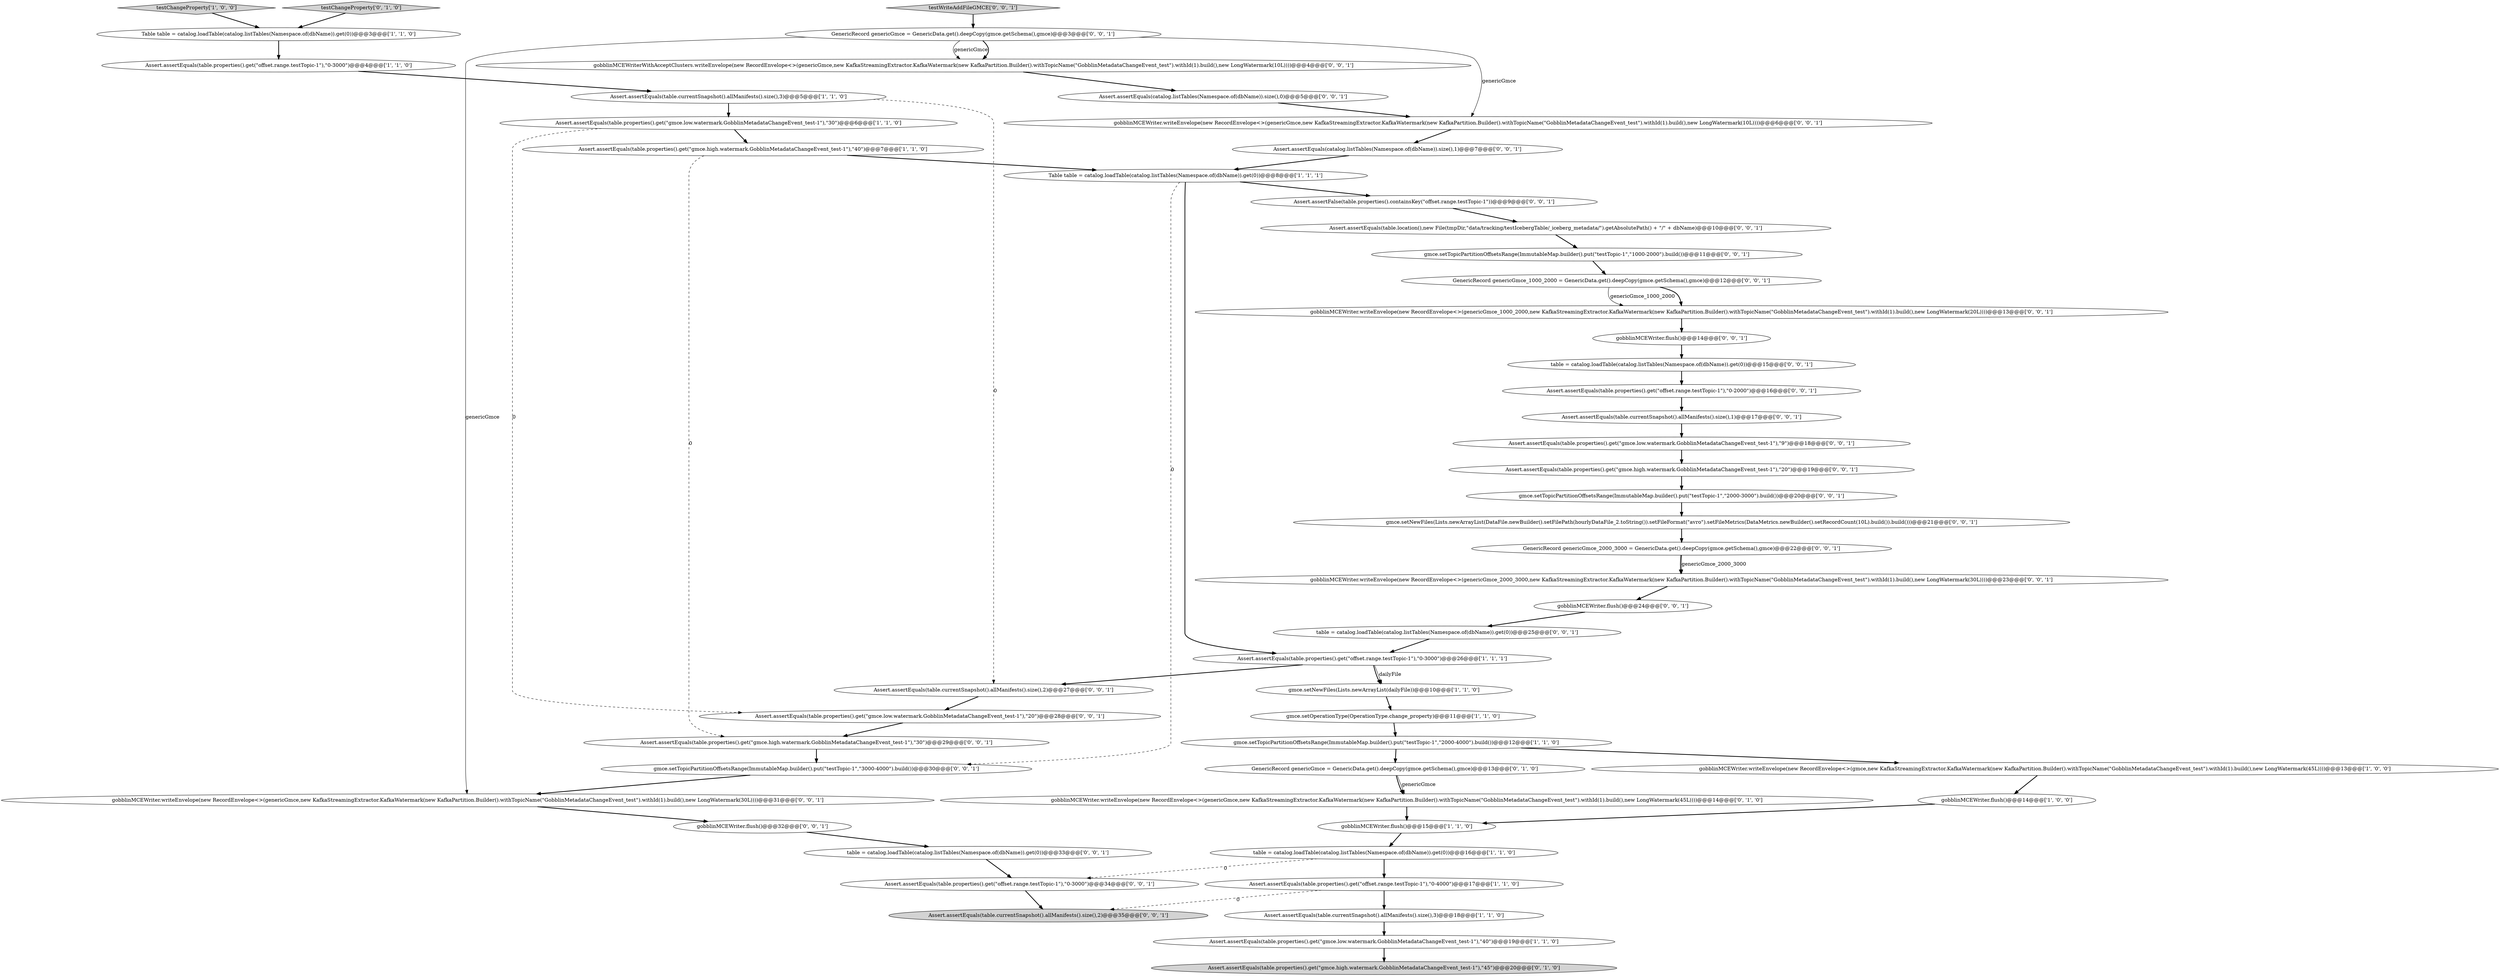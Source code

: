 digraph {
45 [style = filled, label = "GenericRecord genericGmce_2000_3000 = GenericData.get().deepCopy(gmce.getSchema(),gmce)@@@22@@@['0', '0', '1']", fillcolor = white, shape = ellipse image = "AAA0AAABBB3BBB"];
47 [style = filled, label = "testWriteAddFileGMCE['0', '0', '1']", fillcolor = lightgray, shape = diamond image = "AAA0AAABBB3BBB"];
32 [style = filled, label = "Assert.assertEquals(table.properties().get(\"gmce.low.watermark.GobblinMetadataChangeEvent_test-1\"),\"9\")@@@18@@@['0', '0', '1']", fillcolor = white, shape = ellipse image = "AAA0AAABBB3BBB"];
30 [style = filled, label = "gmce.setTopicPartitionOffsetsRange(ImmutableMap.builder().put(\"testTopic-1\",\"3000-4000\").build())@@@30@@@['0', '0', '1']", fillcolor = white, shape = ellipse image = "AAA0AAABBB3BBB"];
13 [style = filled, label = "Assert.assertEquals(table.currentSnapshot().allManifests().size(),3)@@@18@@@['1', '1', '0']", fillcolor = white, shape = ellipse image = "AAA0AAABBB1BBB"];
41 [style = filled, label = "gobblinMCEWriter.writeEnvelope(new RecordEnvelope<>(genericGmce,new KafkaStreamingExtractor.KafkaWatermark(new KafkaPartition.Builder().withTopicName(\"GobblinMetadataChangeEvent_test\").withId(1).build(),new LongWatermark(30L))))@@@31@@@['0', '0', '1']", fillcolor = white, shape = ellipse image = "AAA0AAABBB3BBB"];
4 [style = filled, label = "testChangeProperty['1', '0', '0']", fillcolor = lightgray, shape = diamond image = "AAA0AAABBB1BBB"];
9 [style = filled, label = "Assert.assertEquals(table.properties().get(\"gmce.low.watermark.GobblinMetadataChangeEvent_test-1\"),\"40\")@@@19@@@['1', '1', '0']", fillcolor = white, shape = ellipse image = "AAA0AAABBB1BBB"];
7 [style = filled, label = "table = catalog.loadTable(catalog.listTables(Namespace.of(dbName)).get(0))@@@16@@@['1', '1', '0']", fillcolor = white, shape = ellipse image = "AAA0AAABBB1BBB"];
19 [style = filled, label = "gobblinMCEWriter.writeEnvelope(new RecordEnvelope<>(genericGmce,new KafkaStreamingExtractor.KafkaWatermark(new KafkaPartition.Builder().withTopicName(\"GobblinMetadataChangeEvent_test\").withId(1).build(),new LongWatermark(45L))))@@@14@@@['0', '1', '0']", fillcolor = white, shape = ellipse image = "AAA1AAABBB2BBB"];
0 [style = filled, label = "Table table = catalog.loadTable(catalog.listTables(Namespace.of(dbName)).get(0))@@@8@@@['1', '1', '1']", fillcolor = white, shape = ellipse image = "AAA0AAABBB1BBB"];
24 [style = filled, label = "Assert.assertEquals(table.properties().get(\"offset.range.testTopic-1\"),\"0-3000\")@@@34@@@['0', '0', '1']", fillcolor = white, shape = ellipse image = "AAA0AAABBB3BBB"];
52 [style = filled, label = "table = catalog.loadTable(catalog.listTables(Namespace.of(dbName)).get(0))@@@15@@@['0', '0', '1']", fillcolor = white, shape = ellipse image = "AAA0AAABBB3BBB"];
15 [style = filled, label = "Assert.assertEquals(table.properties().get(\"offset.range.testTopic-1\"),\"0-3000\")@@@4@@@['1', '1', '0']", fillcolor = white, shape = ellipse image = "AAA0AAABBB1BBB"];
14 [style = filled, label = "gobblinMCEWriter.writeEnvelope(new RecordEnvelope<>(gmce,new KafkaStreamingExtractor.KafkaWatermark(new KafkaPartition.Builder().withTopicName(\"GobblinMetadataChangeEvent_test\").withId(1).build(),new LongWatermark(45L))))@@@13@@@['1', '0', '0']", fillcolor = white, shape = ellipse image = "AAA0AAABBB1BBB"];
27 [style = filled, label = "Assert.assertFalse(table.properties().containsKey(\"offset.range.testTopic-1\"))@@@9@@@['0', '0', '1']", fillcolor = white, shape = ellipse image = "AAA0AAABBB3BBB"];
29 [style = filled, label = "gmce.setNewFiles(Lists.newArrayList(DataFile.newBuilder().setFilePath(hourlyDataFile_2.toString()).setFileFormat(\"avro\").setFileMetrics(DataMetrics.newBuilder().setRecordCount(10L).build()).build()))@@@21@@@['0', '0', '1']", fillcolor = white, shape = ellipse image = "AAA0AAABBB3BBB"];
50 [style = filled, label = "gobblinMCEWriter.writeEnvelope(new RecordEnvelope<>(genericGmce_1000_2000,new KafkaStreamingExtractor.KafkaWatermark(new KafkaPartition.Builder().withTopicName(\"GobblinMetadataChangeEvent_test\").withId(1).build(),new LongWatermark(20L))))@@@13@@@['0', '0', '1']", fillcolor = white, shape = ellipse image = "AAA0AAABBB3BBB"];
11 [style = filled, label = "gobblinMCEWriter.flush()@@@15@@@['1', '1', '0']", fillcolor = white, shape = ellipse image = "AAA0AAABBB1BBB"];
26 [style = filled, label = "gobblinMCEWriter.writeEnvelope(new RecordEnvelope<>(genericGmce_2000_3000,new KafkaStreamingExtractor.KafkaWatermark(new KafkaPartition.Builder().withTopicName(\"GobblinMetadataChangeEvent_test\").withId(1).build(),new LongWatermark(30L))))@@@23@@@['0', '0', '1']", fillcolor = white, shape = ellipse image = "AAA0AAABBB3BBB"];
1 [style = filled, label = "Assert.assertEquals(table.properties().get(\"offset.range.testTopic-1\"),\"0-3000\")@@@26@@@['1', '1', '1']", fillcolor = white, shape = ellipse image = "AAA0AAABBB1BBB"];
17 [style = filled, label = "gmce.setTopicPartitionOffsetsRange(ImmutableMap.builder().put(\"testTopic-1\",\"2000-4000\").build())@@@12@@@['1', '1', '0']", fillcolor = white, shape = ellipse image = "AAA0AAABBB1BBB"];
12 [style = filled, label = "gmce.setNewFiles(Lists.newArrayList(dailyFile))@@@10@@@['1', '1', '0']", fillcolor = white, shape = ellipse image = "AAA0AAABBB1BBB"];
39 [style = filled, label = "gobblinMCEWriter.writeEnvelope(new RecordEnvelope<>(genericGmce,new KafkaStreamingExtractor.KafkaWatermark(new KafkaPartition.Builder().withTopicName(\"GobblinMetadataChangeEvent_test\").withId(1).build(),new LongWatermark(10L))))@@@6@@@['0', '0', '1']", fillcolor = white, shape = ellipse image = "AAA0AAABBB3BBB"];
28 [style = filled, label = "Assert.assertEquals(catalog.listTables(Namespace.of(dbName)).size(),0)@@@5@@@['0', '0', '1']", fillcolor = white, shape = ellipse image = "AAA0AAABBB3BBB"];
44 [style = filled, label = "Assert.assertEquals(table.properties().get(\"gmce.high.watermark.GobblinMetadataChangeEvent_test-1\"),\"30\")@@@29@@@['0', '0', '1']", fillcolor = white, shape = ellipse image = "AAA0AAABBB3BBB"];
53 [style = filled, label = "table = catalog.loadTable(catalog.listTables(Namespace.of(dbName)).get(0))@@@33@@@['0', '0', '1']", fillcolor = white, shape = ellipse image = "AAA0AAABBB3BBB"];
3 [style = filled, label = "Assert.assertEquals(table.properties().get(\"offset.range.testTopic-1\"),\"0-4000\")@@@17@@@['1', '1', '0']", fillcolor = white, shape = ellipse image = "AAA0AAABBB1BBB"];
21 [style = filled, label = "testChangeProperty['0', '1', '0']", fillcolor = lightgray, shape = diamond image = "AAA0AAABBB2BBB"];
18 [style = filled, label = "Assert.assertEquals(table.properties().get(\"gmce.high.watermark.GobblinMetadataChangeEvent_test-1\"),\"45\")@@@20@@@['0', '1', '0']", fillcolor = lightgray, shape = ellipse image = "AAA0AAABBB2BBB"];
5 [style = filled, label = "Assert.assertEquals(table.properties().get(\"gmce.low.watermark.GobblinMetadataChangeEvent_test-1\"),\"30\")@@@6@@@['1', '1', '0']", fillcolor = white, shape = ellipse image = "AAA0AAABBB1BBB"];
34 [style = filled, label = "GenericRecord genericGmce = GenericData.get().deepCopy(gmce.getSchema(),gmce)@@@3@@@['0', '0', '1']", fillcolor = white, shape = ellipse image = "AAA0AAABBB3BBB"];
8 [style = filled, label = "Table table = catalog.loadTable(catalog.listTables(Namespace.of(dbName)).get(0))@@@3@@@['1', '1', '0']", fillcolor = white, shape = ellipse image = "AAA0AAABBB1BBB"];
35 [style = filled, label = "Assert.assertEquals(table.properties().get(\"gmce.high.watermark.GobblinMetadataChangeEvent_test-1\"),\"20\")@@@19@@@['0', '0', '1']", fillcolor = white, shape = ellipse image = "AAA0AAABBB3BBB"];
36 [style = filled, label = "gmce.setTopicPartitionOffsetsRange(ImmutableMap.builder().put(\"testTopic-1\",\"1000-2000\").build())@@@11@@@['0', '0', '1']", fillcolor = white, shape = ellipse image = "AAA0AAABBB3BBB"];
23 [style = filled, label = "Assert.assertEquals(table.location(),new File(tmpDir,\"data/tracking/testIcebergTable/_iceberg_metadata/\").getAbsolutePath() + \"/\" + dbName)@@@10@@@['0', '0', '1']", fillcolor = white, shape = ellipse image = "AAA0AAABBB3BBB"];
42 [style = filled, label = "Assert.assertEquals(catalog.listTables(Namespace.of(dbName)).size(),1)@@@7@@@['0', '0', '1']", fillcolor = white, shape = ellipse image = "AAA0AAABBB3BBB"];
2 [style = filled, label = "gmce.setOperationType(OperationType.change_property)@@@11@@@['1', '1', '0']", fillcolor = white, shape = ellipse image = "AAA0AAABBB1BBB"];
6 [style = filled, label = "Assert.assertEquals(table.properties().get(\"gmce.high.watermark.GobblinMetadataChangeEvent_test-1\"),\"40\")@@@7@@@['1', '1', '0']", fillcolor = white, shape = ellipse image = "AAA0AAABBB1BBB"];
38 [style = filled, label = "Assert.assertEquals(table.currentSnapshot().allManifests().size(),1)@@@17@@@['0', '0', '1']", fillcolor = white, shape = ellipse image = "AAA0AAABBB3BBB"];
33 [style = filled, label = "gobblinMCEWriter.flush()@@@24@@@['0', '0', '1']", fillcolor = white, shape = ellipse image = "AAA0AAABBB3BBB"];
51 [style = filled, label = "gobblinMCEWriter.flush()@@@14@@@['0', '0', '1']", fillcolor = white, shape = ellipse image = "AAA0AAABBB3BBB"];
20 [style = filled, label = "GenericRecord genericGmce = GenericData.get().deepCopy(gmce.getSchema(),gmce)@@@13@@@['0', '1', '0']", fillcolor = white, shape = ellipse image = "AAA0AAABBB2BBB"];
43 [style = filled, label = "table = catalog.loadTable(catalog.listTables(Namespace.of(dbName)).get(0))@@@25@@@['0', '0', '1']", fillcolor = white, shape = ellipse image = "AAA0AAABBB3BBB"];
16 [style = filled, label = "Assert.assertEquals(table.currentSnapshot().allManifests().size(),3)@@@5@@@['1', '1', '0']", fillcolor = white, shape = ellipse image = "AAA0AAABBB1BBB"];
22 [style = filled, label = "Assert.assertEquals(table.properties().get(\"offset.range.testTopic-1\"),\"0-2000\")@@@16@@@['0', '0', '1']", fillcolor = white, shape = ellipse image = "AAA0AAABBB3BBB"];
31 [style = filled, label = "Assert.assertEquals(table.currentSnapshot().allManifests().size(),2)@@@27@@@['0', '0', '1']", fillcolor = white, shape = ellipse image = "AAA0AAABBB3BBB"];
49 [style = filled, label = "gobblinMCEWriter.flush()@@@32@@@['0', '0', '1']", fillcolor = white, shape = ellipse image = "AAA0AAABBB3BBB"];
25 [style = filled, label = "gmce.setTopicPartitionOffsetsRange(ImmutableMap.builder().put(\"testTopic-1\",\"2000-3000\").build())@@@20@@@['0', '0', '1']", fillcolor = white, shape = ellipse image = "AAA0AAABBB3BBB"];
46 [style = filled, label = "Assert.assertEquals(table.currentSnapshot().allManifests().size(),2)@@@35@@@['0', '0', '1']", fillcolor = lightgray, shape = ellipse image = "AAA0AAABBB3BBB"];
40 [style = filled, label = "GenericRecord genericGmce_1000_2000 = GenericData.get().deepCopy(gmce.getSchema(),gmce)@@@12@@@['0', '0', '1']", fillcolor = white, shape = ellipse image = "AAA0AAABBB3BBB"];
48 [style = filled, label = "Assert.assertEquals(table.properties().get(\"gmce.low.watermark.GobblinMetadataChangeEvent_test-1\"),\"20\")@@@28@@@['0', '0', '1']", fillcolor = white, shape = ellipse image = "AAA0AAABBB3BBB"];
37 [style = filled, label = "gobblinMCEWriterWithAcceptClusters.writeEnvelope(new RecordEnvelope<>(genericGmce,new KafkaStreamingExtractor.KafkaWatermark(new KafkaPartition.Builder().withTopicName(\"GobblinMetadataChangeEvent_test\").withId(1).build(),new LongWatermark(10L))))@@@4@@@['0', '0', '1']", fillcolor = white, shape = ellipse image = "AAA0AAABBB3BBB"];
10 [style = filled, label = "gobblinMCEWriter.flush()@@@14@@@['1', '0', '0']", fillcolor = white, shape = ellipse image = "AAA0AAABBB1BBB"];
9->18 [style = bold, label=""];
16->31 [style = dashed, label="0"];
29->45 [style = bold, label=""];
40->50 [style = bold, label=""];
22->38 [style = bold, label=""];
38->32 [style = bold, label=""];
42->0 [style = bold, label=""];
25->29 [style = bold, label=""];
1->31 [style = bold, label=""];
1->12 [style = solid, label="dailyFile"];
7->24 [style = dashed, label="0"];
31->48 [style = bold, label=""];
1->12 [style = bold, label=""];
12->2 [style = bold, label=""];
6->0 [style = bold, label=""];
34->41 [style = solid, label="genericGmce"];
49->53 [style = bold, label=""];
5->48 [style = dashed, label="0"];
27->23 [style = bold, label=""];
51->52 [style = bold, label=""];
39->42 [style = bold, label=""];
21->8 [style = bold, label=""];
17->14 [style = bold, label=""];
10->11 [style = bold, label=""];
4->8 [style = bold, label=""];
50->51 [style = bold, label=""];
26->33 [style = bold, label=""];
17->20 [style = bold, label=""];
48->44 [style = bold, label=""];
3->46 [style = dashed, label="0"];
3->13 [style = bold, label=""];
40->50 [style = solid, label="genericGmce_1000_2000"];
0->1 [style = bold, label=""];
2->17 [style = bold, label=""];
30->41 [style = bold, label=""];
20->19 [style = bold, label=""];
11->7 [style = bold, label=""];
45->26 [style = solid, label="genericGmce_2000_3000"];
7->3 [style = bold, label=""];
0->27 [style = bold, label=""];
34->37 [style = solid, label="genericGmce"];
32->35 [style = bold, label=""];
52->22 [style = bold, label=""];
33->43 [style = bold, label=""];
20->19 [style = solid, label="genericGmce"];
19->11 [style = bold, label=""];
0->30 [style = dashed, label="0"];
6->44 [style = dashed, label="0"];
28->39 [style = bold, label=""];
37->28 [style = bold, label=""];
44->30 [style = bold, label=""];
23->36 [style = bold, label=""];
15->16 [style = bold, label=""];
41->49 [style = bold, label=""];
34->39 [style = solid, label="genericGmce"];
43->1 [style = bold, label=""];
16->5 [style = bold, label=""];
35->25 [style = bold, label=""];
45->26 [style = bold, label=""];
13->9 [style = bold, label=""];
14->10 [style = bold, label=""];
36->40 [style = bold, label=""];
53->24 [style = bold, label=""];
24->46 [style = bold, label=""];
47->34 [style = bold, label=""];
34->37 [style = bold, label=""];
8->15 [style = bold, label=""];
5->6 [style = bold, label=""];
}
